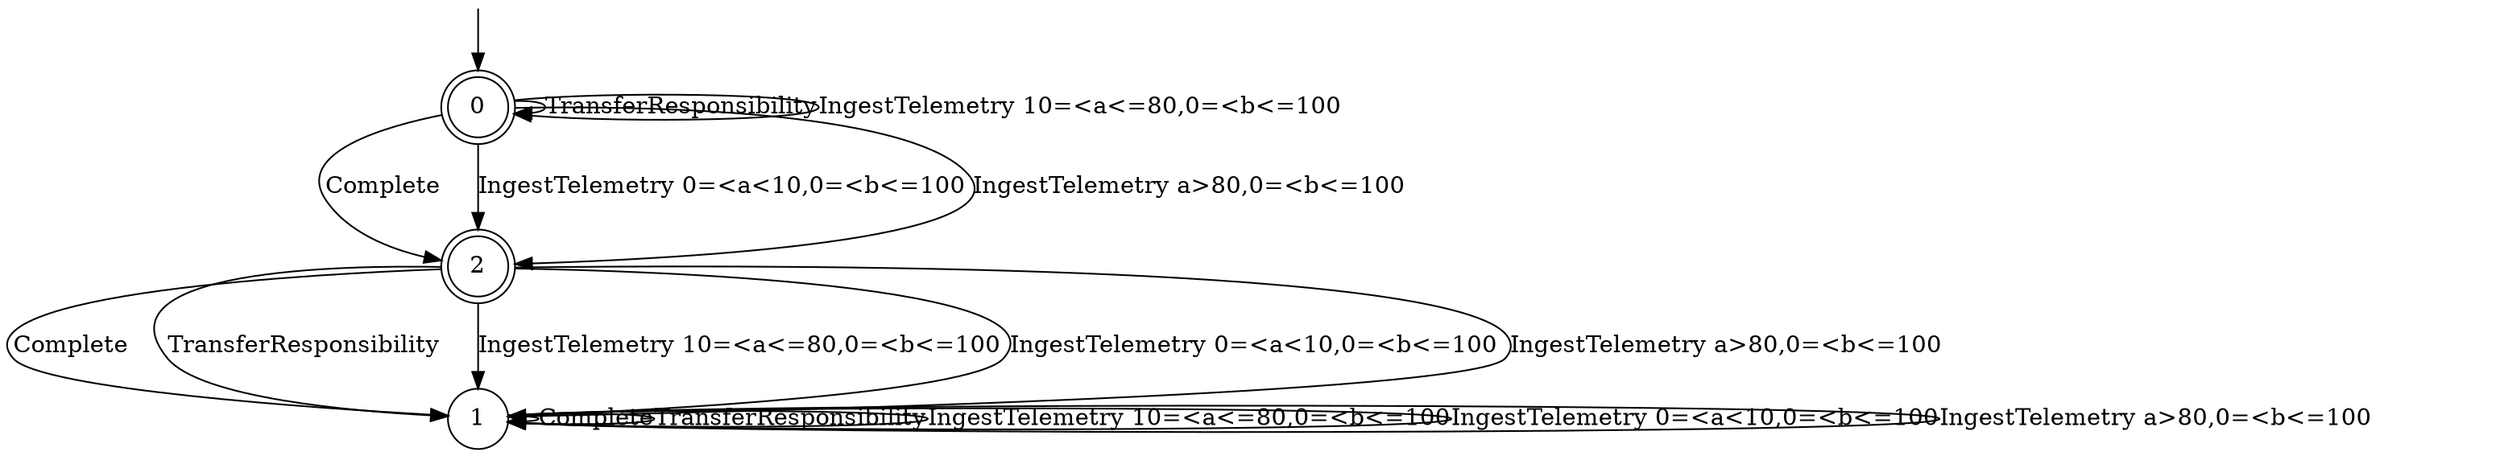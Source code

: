 digraph g {

	s0 [shape="doublecircle" label="0"];
	s1 [shape="circle" label="1"];
	s2 [shape="doublecircle" label="2"];
	s0 -> s2 [label="Complete"];
	s0 -> s0 [label="TransferResponsibility"];
	s0 -> s0 [label="IngestTelemetry 10=<a<=80,0=<b<=100"];
	s0 -> s2 [label="IngestTelemetry 0=<a<10,0=<b<=100"];
	s0 -> s2 [label="IngestTelemetry a>80,0=<b<=100"];
	s1 -> s1 [label="Complete"];
	s1 -> s1 [label="TransferResponsibility"];
	s1 -> s1 [label="IngestTelemetry 10=<a<=80,0=<b<=100"];
	s1 -> s1 [label="IngestTelemetry 0=<a<10,0=<b<=100"];
	s1 -> s1 [label="IngestTelemetry a>80,0=<b<=100"];
	s2 -> s1 [label="Complete"];
	s2 -> s1 [label="TransferResponsibility"];
	s2 -> s1 [label="IngestTelemetry 10=<a<=80,0=<b<=100"];
	s2 -> s1 [label="IngestTelemetry 0=<a<10,0=<b<=100"];
	s2 -> s1 [label="IngestTelemetry a>80,0=<b<=100"];

__start0 [label="" shape="none" width="0" height="0"];
__start0 -> s0;

}
